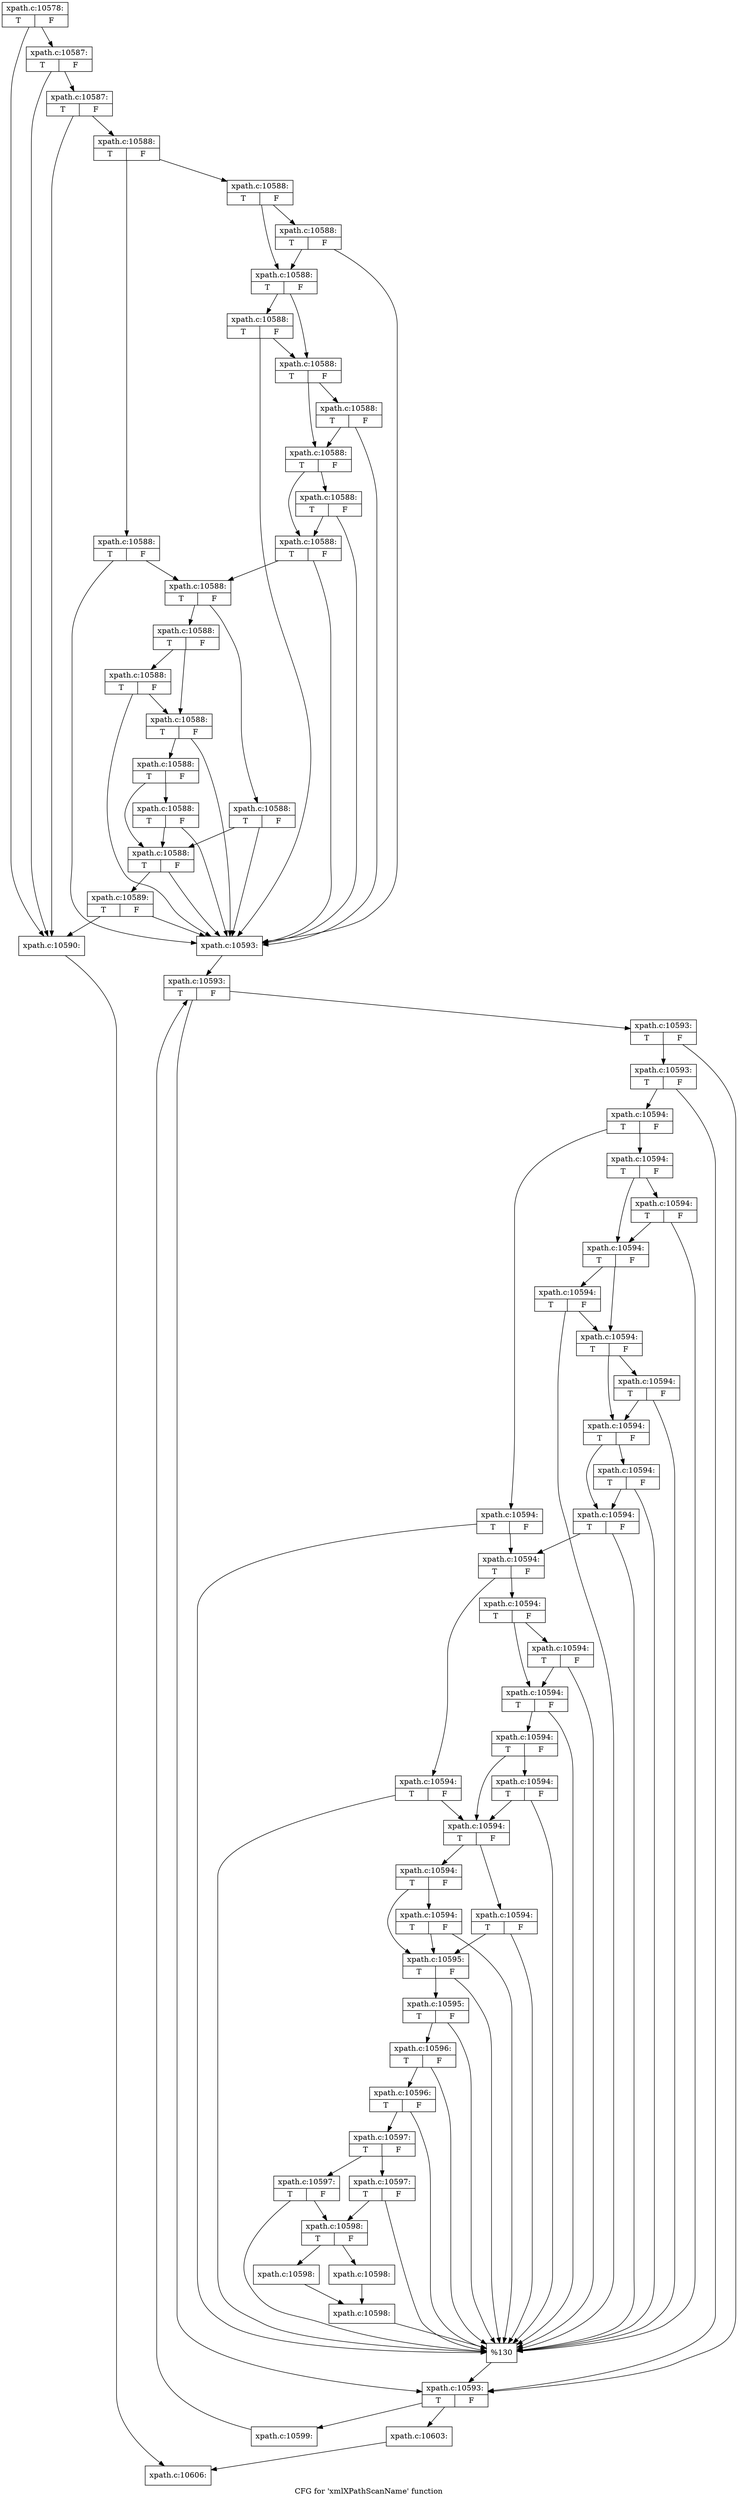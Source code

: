 digraph "CFG for 'xmlXPathScanName' function" {
	label="CFG for 'xmlXPathScanName' function";

	Node0x4eda420 [shape=record,label="{xpath.c:10578:|{<s0>T|<s1>F}}"];
	Node0x4eda420 -> Node0x4ef6430;
	Node0x4eda420 -> Node0x4ef65d0;
	Node0x4ef65d0 [shape=record,label="{xpath.c:10587:|{<s0>T|<s1>F}}"];
	Node0x4ef65d0 -> Node0x4ef6430;
	Node0x4ef65d0 -> Node0x4ef6550;
	Node0x4ef6550 [shape=record,label="{xpath.c:10587:|{<s0>T|<s1>F}}"];
	Node0x4ef6550 -> Node0x4ef6430;
	Node0x4ef6550 -> Node0x4ef64d0;
	Node0x4ef64d0 [shape=record,label="{xpath.c:10588:|{<s0>T|<s1>F}}"];
	Node0x4ef64d0 -> Node0x4ef6e30;
	Node0x4ef64d0 -> Node0x4ef6e80;
	Node0x4ef6e30 [shape=record,label="{xpath.c:10588:|{<s0>T|<s1>F}}"];
	Node0x4ef6e30 -> Node0x4ef7180;
	Node0x4ef6e30 -> Node0x4ef7130;
	Node0x4ef7180 [shape=record,label="{xpath.c:10588:|{<s0>T|<s1>F}}"];
	Node0x4ef7180 -> Node0x4ef6480;
	Node0x4ef7180 -> Node0x4ef7130;
	Node0x4ef7130 [shape=record,label="{xpath.c:10588:|{<s0>T|<s1>F}}"];
	Node0x4ef7130 -> Node0x4ef74b0;
	Node0x4ef7130 -> Node0x4ef70e0;
	Node0x4ef74b0 [shape=record,label="{xpath.c:10588:|{<s0>T|<s1>F}}"];
	Node0x4ef74b0 -> Node0x4ef6480;
	Node0x4ef74b0 -> Node0x4ef70e0;
	Node0x4ef70e0 [shape=record,label="{xpath.c:10588:|{<s0>T|<s1>F}}"];
	Node0x4ef70e0 -> Node0x4ef77e0;
	Node0x4ef70e0 -> Node0x4ef7090;
	Node0x4ef77e0 [shape=record,label="{xpath.c:10588:|{<s0>T|<s1>F}}"];
	Node0x4ef77e0 -> Node0x4ef6480;
	Node0x4ef77e0 -> Node0x4ef7090;
	Node0x4ef7090 [shape=record,label="{xpath.c:10588:|{<s0>T|<s1>F}}"];
	Node0x4ef7090 -> Node0x4ef7b10;
	Node0x4ef7090 -> Node0x4ef7040;
	Node0x4ef7b10 [shape=record,label="{xpath.c:10588:|{<s0>T|<s1>F}}"];
	Node0x4ef7b10 -> Node0x4ef6480;
	Node0x4ef7b10 -> Node0x4ef7040;
	Node0x4ef7040 [shape=record,label="{xpath.c:10588:|{<s0>T|<s1>F}}"];
	Node0x4ef7040 -> Node0x4ef6480;
	Node0x4ef7040 -> Node0x4ef6db0;
	Node0x4ef6e80 [shape=record,label="{xpath.c:10588:|{<s0>T|<s1>F}}"];
	Node0x4ef6e80 -> Node0x4ef6480;
	Node0x4ef6e80 -> Node0x4ef6db0;
	Node0x4ef6db0 [shape=record,label="{xpath.c:10588:|{<s0>T|<s1>F}}"];
	Node0x4ef6db0 -> Node0x4ef8160;
	Node0x4ef6db0 -> Node0x4ef81b0;
	Node0x4ef8160 [shape=record,label="{xpath.c:10588:|{<s0>T|<s1>F}}"];
	Node0x4ef8160 -> Node0x4ef6480;
	Node0x4ef8160 -> Node0x4ef6d30;
	Node0x4ef81b0 [shape=record,label="{xpath.c:10588:|{<s0>T|<s1>F}}"];
	Node0x4ef81b0 -> Node0x4ef8500;
	Node0x4ef81b0 -> Node0x4ef84b0;
	Node0x4ef8500 [shape=record,label="{xpath.c:10588:|{<s0>T|<s1>F}}"];
	Node0x4ef8500 -> Node0x4ef6480;
	Node0x4ef8500 -> Node0x4ef84b0;
	Node0x4ef84b0 [shape=record,label="{xpath.c:10588:|{<s0>T|<s1>F}}"];
	Node0x4ef84b0 -> Node0x4ef6480;
	Node0x4ef84b0 -> Node0x4ef8460;
	Node0x4ef8460 [shape=record,label="{xpath.c:10588:|{<s0>T|<s1>F}}"];
	Node0x4ef8460 -> Node0x4ef89a0;
	Node0x4ef8460 -> Node0x4ef6d30;
	Node0x4ef89a0 [shape=record,label="{xpath.c:10588:|{<s0>T|<s1>F}}"];
	Node0x4ef89a0 -> Node0x4ef6480;
	Node0x4ef89a0 -> Node0x4ef6d30;
	Node0x4ef6d30 [shape=record,label="{xpath.c:10588:|{<s0>T|<s1>F}}"];
	Node0x4ef6d30 -> Node0x4ef6cb0;
	Node0x4ef6d30 -> Node0x4ef6480;
	Node0x4ef6cb0 [shape=record,label="{xpath.c:10589:|{<s0>T|<s1>F}}"];
	Node0x4ef6cb0 -> Node0x4ef6430;
	Node0x4ef6cb0 -> Node0x4ef6480;
	Node0x4ef6430 [shape=record,label="{xpath.c:10590:}"];
	Node0x4ef6430 -> Node0x4eda840;
	Node0x4ef6480 [shape=record,label="{xpath.c:10593:}"];
	Node0x4ef6480 -> Node0x4ef9310;
	Node0x4ef9310 [shape=record,label="{xpath.c:10593:|{<s0>T|<s1>F}}"];
	Node0x4ef9310 -> Node0x4ef96d0;
	Node0x4ef9310 -> Node0x4ef95b0;
	Node0x4ef96d0 [shape=record,label="{xpath.c:10593:|{<s0>T|<s1>F}}"];
	Node0x4ef96d0 -> Node0x4ef9650;
	Node0x4ef96d0 -> Node0x4ef95b0;
	Node0x4ef9650 [shape=record,label="{xpath.c:10593:|{<s0>T|<s1>F}}"];
	Node0x4ef9650 -> Node0x4ef9600;
	Node0x4ef9650 -> Node0x4ef95b0;
	Node0x4ef9600 [shape=record,label="{xpath.c:10594:|{<s0>T|<s1>F}}"];
	Node0x4ef9600 -> Node0x4efa1a0;
	Node0x4ef9600 -> Node0x4efa1f0;
	Node0x4efa1a0 [shape=record,label="{xpath.c:10594:|{<s0>T|<s1>F}}"];
	Node0x4efa1a0 -> Node0x4efa550;
	Node0x4efa1a0 -> Node0x4efa500;
	Node0x4efa550 [shape=record,label="{xpath.c:10594:|{<s0>T|<s1>F}}"];
	Node0x4efa550 -> Node0x4ef9cb0;
	Node0x4efa550 -> Node0x4efa500;
	Node0x4efa500 [shape=record,label="{xpath.c:10594:|{<s0>T|<s1>F}}"];
	Node0x4efa500 -> Node0x4efa880;
	Node0x4efa500 -> Node0x4efa4b0;
	Node0x4efa880 [shape=record,label="{xpath.c:10594:|{<s0>T|<s1>F}}"];
	Node0x4efa880 -> Node0x4ef9cb0;
	Node0x4efa880 -> Node0x4efa4b0;
	Node0x4efa4b0 [shape=record,label="{xpath.c:10594:|{<s0>T|<s1>F}}"];
	Node0x4efa4b0 -> Node0x4efabb0;
	Node0x4efa4b0 -> Node0x4efa460;
	Node0x4efabb0 [shape=record,label="{xpath.c:10594:|{<s0>T|<s1>F}}"];
	Node0x4efabb0 -> Node0x4ef9cb0;
	Node0x4efabb0 -> Node0x4efa460;
	Node0x4efa460 [shape=record,label="{xpath.c:10594:|{<s0>T|<s1>F}}"];
	Node0x4efa460 -> Node0x4efaee0;
	Node0x4efa460 -> Node0x4efa410;
	Node0x4efaee0 [shape=record,label="{xpath.c:10594:|{<s0>T|<s1>F}}"];
	Node0x4efaee0 -> Node0x4ef9cb0;
	Node0x4efaee0 -> Node0x4efa410;
	Node0x4efa410 [shape=record,label="{xpath.c:10594:|{<s0>T|<s1>F}}"];
	Node0x4efa410 -> Node0x4ef9cb0;
	Node0x4efa410 -> Node0x4efa120;
	Node0x4efa1f0 [shape=record,label="{xpath.c:10594:|{<s0>T|<s1>F}}"];
	Node0x4efa1f0 -> Node0x4ef9cb0;
	Node0x4efa1f0 -> Node0x4efa120;
	Node0x4efa120 [shape=record,label="{xpath.c:10594:|{<s0>T|<s1>F}}"];
	Node0x4efa120 -> Node0x4efb530;
	Node0x4efa120 -> Node0x4efb580;
	Node0x4efb530 [shape=record,label="{xpath.c:10594:|{<s0>T|<s1>F}}"];
	Node0x4efb530 -> Node0x4ef9cb0;
	Node0x4efb530 -> Node0x4efa0a0;
	Node0x4efb580 [shape=record,label="{xpath.c:10594:|{<s0>T|<s1>F}}"];
	Node0x4efb580 -> Node0x4efb8d0;
	Node0x4efb580 -> Node0x4efb880;
	Node0x4efb8d0 [shape=record,label="{xpath.c:10594:|{<s0>T|<s1>F}}"];
	Node0x4efb8d0 -> Node0x4ef9cb0;
	Node0x4efb8d0 -> Node0x4efb880;
	Node0x4efb880 [shape=record,label="{xpath.c:10594:|{<s0>T|<s1>F}}"];
	Node0x4efb880 -> Node0x4ef9cb0;
	Node0x4efb880 -> Node0x4efb830;
	Node0x4efb830 [shape=record,label="{xpath.c:10594:|{<s0>T|<s1>F}}"];
	Node0x4efb830 -> Node0x4efbd70;
	Node0x4efb830 -> Node0x4efa0a0;
	Node0x4efbd70 [shape=record,label="{xpath.c:10594:|{<s0>T|<s1>F}}"];
	Node0x4efbd70 -> Node0x4ef9cb0;
	Node0x4efbd70 -> Node0x4efa0a0;
	Node0x4efa0a0 [shape=record,label="{xpath.c:10594:|{<s0>T|<s1>F}}"];
	Node0x4efa0a0 -> Node0x4efc0a0;
	Node0x4efa0a0 -> Node0x4efc0f0;
	Node0x4efc0a0 [shape=record,label="{xpath.c:10594:|{<s0>T|<s1>F}}"];
	Node0x4efc0a0 -> Node0x4efc2e0;
	Node0x4efc0a0 -> Node0x4efa020;
	Node0x4efc2e0 [shape=record,label="{xpath.c:10594:|{<s0>T|<s1>F}}"];
	Node0x4efc2e0 -> Node0x4ef9cb0;
	Node0x4efc2e0 -> Node0x4efa020;
	Node0x4efc0f0 [shape=record,label="{xpath.c:10594:|{<s0>T|<s1>F}}"];
	Node0x4efc0f0 -> Node0x4ef9cb0;
	Node0x4efc0f0 -> Node0x4efa020;
	Node0x4efa020 [shape=record,label="{xpath.c:10595:|{<s0>T|<s1>F}}"];
	Node0x4efa020 -> Node0x4ef9cb0;
	Node0x4efa020 -> Node0x4ef9fa0;
	Node0x4ef9fa0 [shape=record,label="{xpath.c:10595:|{<s0>T|<s1>F}}"];
	Node0x4ef9fa0 -> Node0x4ef9cb0;
	Node0x4ef9fa0 -> Node0x4ef9f20;
	Node0x4ef9f20 [shape=record,label="{xpath.c:10596:|{<s0>T|<s1>F}}"];
	Node0x4ef9f20 -> Node0x4ef9cb0;
	Node0x4ef9f20 -> Node0x4ef9ea0;
	Node0x4ef9ea0 [shape=record,label="{xpath.c:10596:|{<s0>T|<s1>F}}"];
	Node0x4ef9ea0 -> Node0x4ef9cb0;
	Node0x4ef9ea0 -> Node0x4ef9e20;
	Node0x4ef9e20 [shape=record,label="{xpath.c:10597:|{<s0>T|<s1>F}}"];
	Node0x4ef9e20 -> Node0x4efd020;
	Node0x4ef9e20 -> Node0x4efd070;
	Node0x4efd020 [shape=record,label="{xpath.c:10597:|{<s0>T|<s1>F}}"];
	Node0x4efd020 -> Node0x4ef9cb0;
	Node0x4efd020 -> Node0x4ef9dd0;
	Node0x4efd070 [shape=record,label="{xpath.c:10597:|{<s0>T|<s1>F}}"];
	Node0x4efd070 -> Node0x4ef9cb0;
	Node0x4efd070 -> Node0x4ef9dd0;
	Node0x4ef9dd0 [shape=record,label="{xpath.c:10598:|{<s0>T|<s1>F}}"];
	Node0x4ef9dd0 -> Node0x4efd500;
	Node0x4ef9dd0 -> Node0x4efd890;
	Node0x4efd500 [shape=record,label="{xpath.c:10598:}"];
	Node0x4efd500 -> Node0x4efd8e0;
	Node0x4efd890 [shape=record,label="{xpath.c:10598:}"];
	Node0x4efd890 -> Node0x4efd8e0;
	Node0x4efd8e0 [shape=record,label="{xpath.c:10598:}"];
	Node0x4efd8e0 -> Node0x4ef9cb0;
	Node0x4ef9cb0 [shape=record,label="{%130}"];
	Node0x4ef9cb0 -> Node0x4ef95b0;
	Node0x4ef95b0 [shape=record,label="{xpath.c:10593:|{<s0>T|<s1>F}}"];
	Node0x4ef95b0 -> Node0x4efe080;
	Node0x4ef95b0 -> Node0x4ef9530;
	Node0x4efe080 [shape=record,label="{xpath.c:10599:}"];
	Node0x4efe080 -> Node0x4ef9310;
	Node0x4ef9530 [shape=record,label="{xpath.c:10603:}"];
	Node0x4ef9530 -> Node0x4eda840;
	Node0x4eda840 [shape=record,label="{xpath.c:10606:}"];
}
